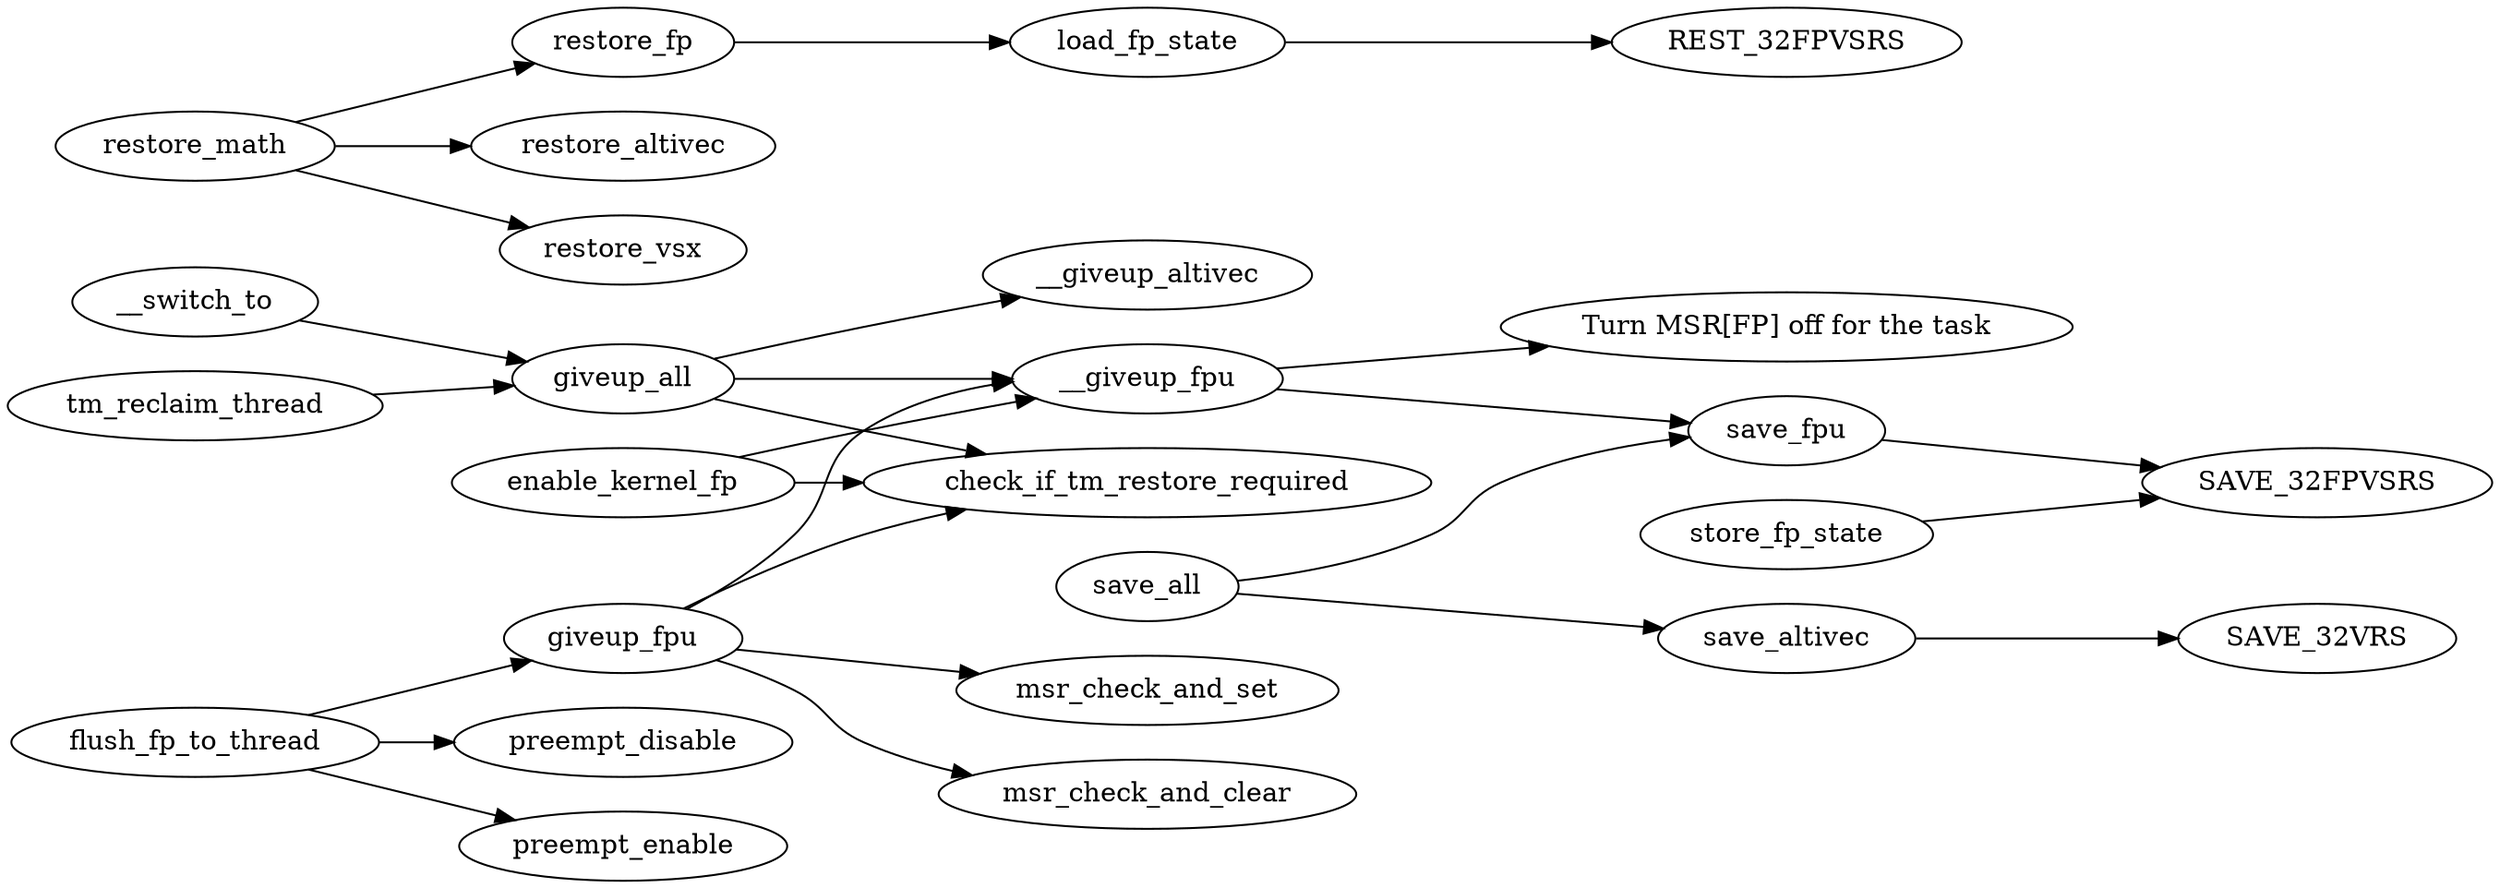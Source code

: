 digraph {

	rankdir=LR;

	tm_reclaim_thread	-> giveup_all;
	__switch_to		-> giveup_all;
	
	giveup_all		-> check_if_tm_restore_required;
	giveup_all		-> __giveup_fpu;
	giveup_all		->__giveup_altivec;

	giveup_fpu		-> check_if_tm_restore_required;
	giveup_fpu		-> msr_check_and_set;
	giveup_fpu		-> msr_check_and_clear;
	giveup_fpu		-> __giveup_fpu


	__giveup_fpu		-> save_fpu;
	__giveup_fpu		-> "Turn MSR[FP] off for the task"


	restore_math		-> restore_fp;
	restore_math		-> restore_altivec;
	restore_math		-> restore_vsx;


	save_all		-> save_fpu;
	save_all		-> save_altivec;

	save_fpu		-> SAVE_32FPVSRS;
	save_altivec		-> SAVE_32VRS

	flush_fp_to_thread	-> preempt_disable;
	flush_fp_to_thread	-> giveup_fpu;
	flush_fp_to_thread	-> preempt_enable;

	enable_kernel_fp	-> check_if_tm_restore_required;
	enable_kernel_fp	->__giveup_fpu;

	restore_fp		-> load_fp_state;

	load_fp_state		-> REST_32FPVSRS;
	store_fp_state		-> SAVE_32FPVSRS;
}

